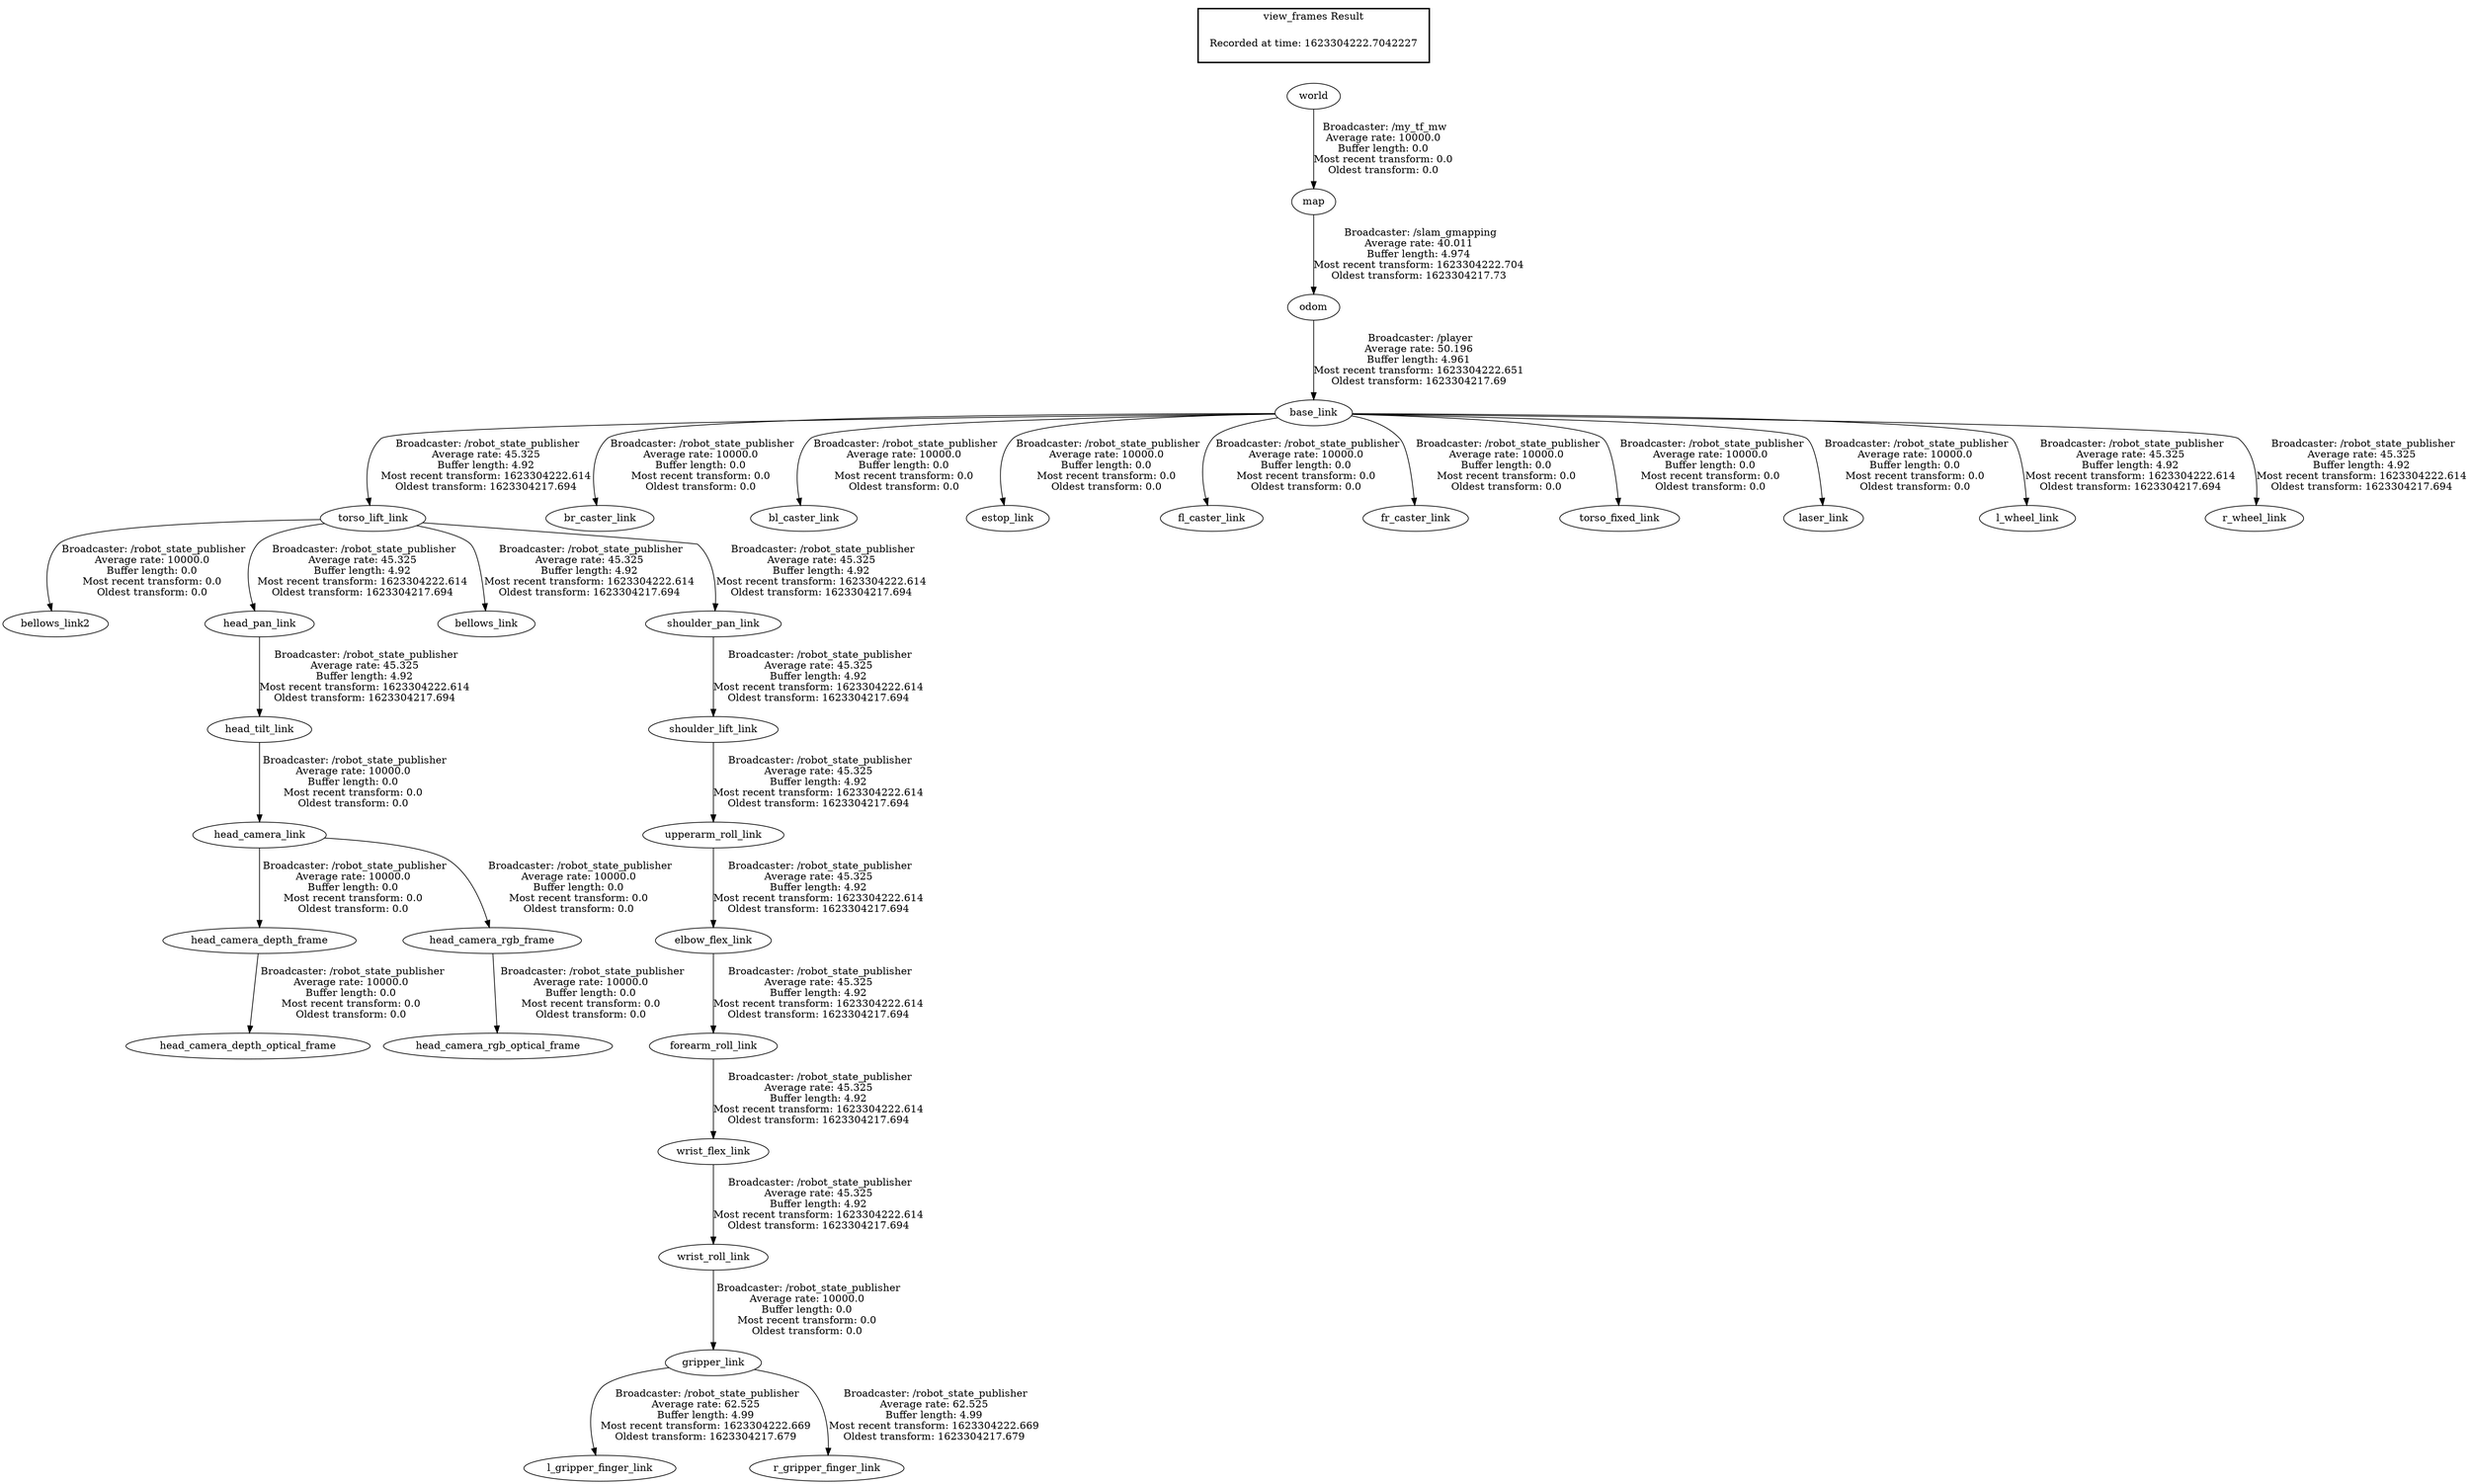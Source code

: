 digraph G {
"gripper_link" -> "l_gripper_finger_link"[label=" Broadcaster: /robot_state_publisher\nAverage rate: 62.525\nBuffer length: 4.99\nMost recent transform: 1623304222.669\nOldest transform: 1623304217.679\n"];
"wrist_roll_link" -> "gripper_link"[label=" Broadcaster: /robot_state_publisher\nAverage rate: 10000.0\nBuffer length: 0.0\nMost recent transform: 0.0\nOldest transform: 0.0\n"];
"gripper_link" -> "r_gripper_finger_link"[label=" Broadcaster: /robot_state_publisher\nAverage rate: 62.525\nBuffer length: 4.99\nMost recent transform: 1623304222.669\nOldest transform: 1623304217.679\n"];
"world" -> "map"[label=" Broadcaster: /my_tf_mw\nAverage rate: 10000.0\nBuffer length: 0.0\nMost recent transform: 0.0\nOldest transform: 0.0\n"];
"torso_lift_link" -> "bellows_link2"[label=" Broadcaster: /robot_state_publisher\nAverage rate: 10000.0\nBuffer length: 0.0\nMost recent transform: 0.0\nOldest transform: 0.0\n"];
"base_link" -> "torso_lift_link"[label=" Broadcaster: /robot_state_publisher\nAverage rate: 45.325\nBuffer length: 4.92\nMost recent transform: 1623304222.614\nOldest transform: 1623304217.694\n"];
"base_link" -> "br_caster_link"[label=" Broadcaster: /robot_state_publisher\nAverage rate: 10000.0\nBuffer length: 0.0\nMost recent transform: 0.0\nOldest transform: 0.0\n"];
"odom" -> "base_link"[label=" Broadcaster: /player\nAverage rate: 50.196\nBuffer length: 4.961\nMost recent transform: 1623304222.651\nOldest transform: 1623304217.69\n"];
"base_link" -> "bl_caster_link"[label=" Broadcaster: /robot_state_publisher\nAverage rate: 10000.0\nBuffer length: 0.0\nMost recent transform: 0.0\nOldest transform: 0.0\n"];
"map" -> "odom"[label=" Broadcaster: /slam_gmapping\nAverage rate: 40.011\nBuffer length: 4.974\nMost recent transform: 1623304222.704\nOldest transform: 1623304217.73\n"];
"base_link" -> "estop_link"[label=" Broadcaster: /robot_state_publisher\nAverage rate: 10000.0\nBuffer length: 0.0\nMost recent transform: 0.0\nOldest transform: 0.0\n"];
"base_link" -> "fl_caster_link"[label=" Broadcaster: /robot_state_publisher\nAverage rate: 10000.0\nBuffer length: 0.0\nMost recent transform: 0.0\nOldest transform: 0.0\n"];
"head_camera_link" -> "head_camera_depth_frame"[label=" Broadcaster: /robot_state_publisher\nAverage rate: 10000.0\nBuffer length: 0.0\nMost recent transform: 0.0\nOldest transform: 0.0\n"];
"head_tilt_link" -> "head_camera_link"[label=" Broadcaster: /robot_state_publisher\nAverage rate: 10000.0\nBuffer length: 0.0\nMost recent transform: 0.0\nOldest transform: 0.0\n"];
"base_link" -> "fr_caster_link"[label=" Broadcaster: /robot_state_publisher\nAverage rate: 10000.0\nBuffer length: 0.0\nMost recent transform: 0.0\nOldest transform: 0.0\n"];
"head_camera_rgb_frame" -> "head_camera_rgb_optical_frame"[label=" Broadcaster: /robot_state_publisher\nAverage rate: 10000.0\nBuffer length: 0.0\nMost recent transform: 0.0\nOldest transform: 0.0\n"];
"head_camera_link" -> "head_camera_rgb_frame"[label=" Broadcaster: /robot_state_publisher\nAverage rate: 10000.0\nBuffer length: 0.0\nMost recent transform: 0.0\nOldest transform: 0.0\n"];
"wrist_flex_link" -> "wrist_roll_link"[label=" Broadcaster: /robot_state_publisher\nAverage rate: 45.325\nBuffer length: 4.92\nMost recent transform: 1623304222.614\nOldest transform: 1623304217.694\n"];
"head_pan_link" -> "head_tilt_link"[label=" Broadcaster: /robot_state_publisher\nAverage rate: 45.325\nBuffer length: 4.92\nMost recent transform: 1623304222.614\nOldest transform: 1623304217.694\n"];
"base_link" -> "torso_fixed_link"[label=" Broadcaster: /robot_state_publisher\nAverage rate: 10000.0\nBuffer length: 0.0\nMost recent transform: 0.0\nOldest transform: 0.0\n"];
"head_camera_depth_frame" -> "head_camera_depth_optical_frame"[label=" Broadcaster: /robot_state_publisher\nAverage rate: 10000.0\nBuffer length: 0.0\nMost recent transform: 0.0\nOldest transform: 0.0\n"];
"base_link" -> "laser_link"[label=" Broadcaster: /robot_state_publisher\nAverage rate: 10000.0\nBuffer length: 0.0\nMost recent transform: 0.0\nOldest transform: 0.0\n"];
"torso_lift_link" -> "bellows_link"[label=" Broadcaster: /robot_state_publisher\nAverage rate: 45.325\nBuffer length: 4.92\nMost recent transform: 1623304222.614\nOldest transform: 1623304217.694\n"];
"upperarm_roll_link" -> "elbow_flex_link"[label=" Broadcaster: /robot_state_publisher\nAverage rate: 45.325\nBuffer length: 4.92\nMost recent transform: 1623304222.614\nOldest transform: 1623304217.694\n"];
"shoulder_lift_link" -> "upperarm_roll_link"[label=" Broadcaster: /robot_state_publisher\nAverage rate: 45.325\nBuffer length: 4.92\nMost recent transform: 1623304222.614\nOldest transform: 1623304217.694\n"];
"elbow_flex_link" -> "forearm_roll_link"[label=" Broadcaster: /robot_state_publisher\nAverage rate: 45.325\nBuffer length: 4.92\nMost recent transform: 1623304222.614\nOldest transform: 1623304217.694\n"];
"torso_lift_link" -> "head_pan_link"[label=" Broadcaster: /robot_state_publisher\nAverage rate: 45.325\nBuffer length: 4.92\nMost recent transform: 1623304222.614\nOldest transform: 1623304217.694\n"];
"base_link" -> "l_wheel_link"[label=" Broadcaster: /robot_state_publisher\nAverage rate: 45.325\nBuffer length: 4.92\nMost recent transform: 1623304222.614\nOldest transform: 1623304217.694\n"];
"base_link" -> "r_wheel_link"[label=" Broadcaster: /robot_state_publisher\nAverage rate: 45.325\nBuffer length: 4.92\nMost recent transform: 1623304222.614\nOldest transform: 1623304217.694\n"];
"shoulder_pan_link" -> "shoulder_lift_link"[label=" Broadcaster: /robot_state_publisher\nAverage rate: 45.325\nBuffer length: 4.92\nMost recent transform: 1623304222.614\nOldest transform: 1623304217.694\n"];
"torso_lift_link" -> "shoulder_pan_link"[label=" Broadcaster: /robot_state_publisher\nAverage rate: 45.325\nBuffer length: 4.92\nMost recent transform: 1623304222.614\nOldest transform: 1623304217.694\n"];
"forearm_roll_link" -> "wrist_flex_link"[label=" Broadcaster: /robot_state_publisher\nAverage rate: 45.325\nBuffer length: 4.92\nMost recent transform: 1623304222.614\nOldest transform: 1623304217.694\n"];
edge [style=invis];
 subgraph cluster_legend { style=bold; color=black; label ="view_frames Result";
"Recorded at time: 1623304222.7042227"[ shape=plaintext ] ;
}->"world";
}